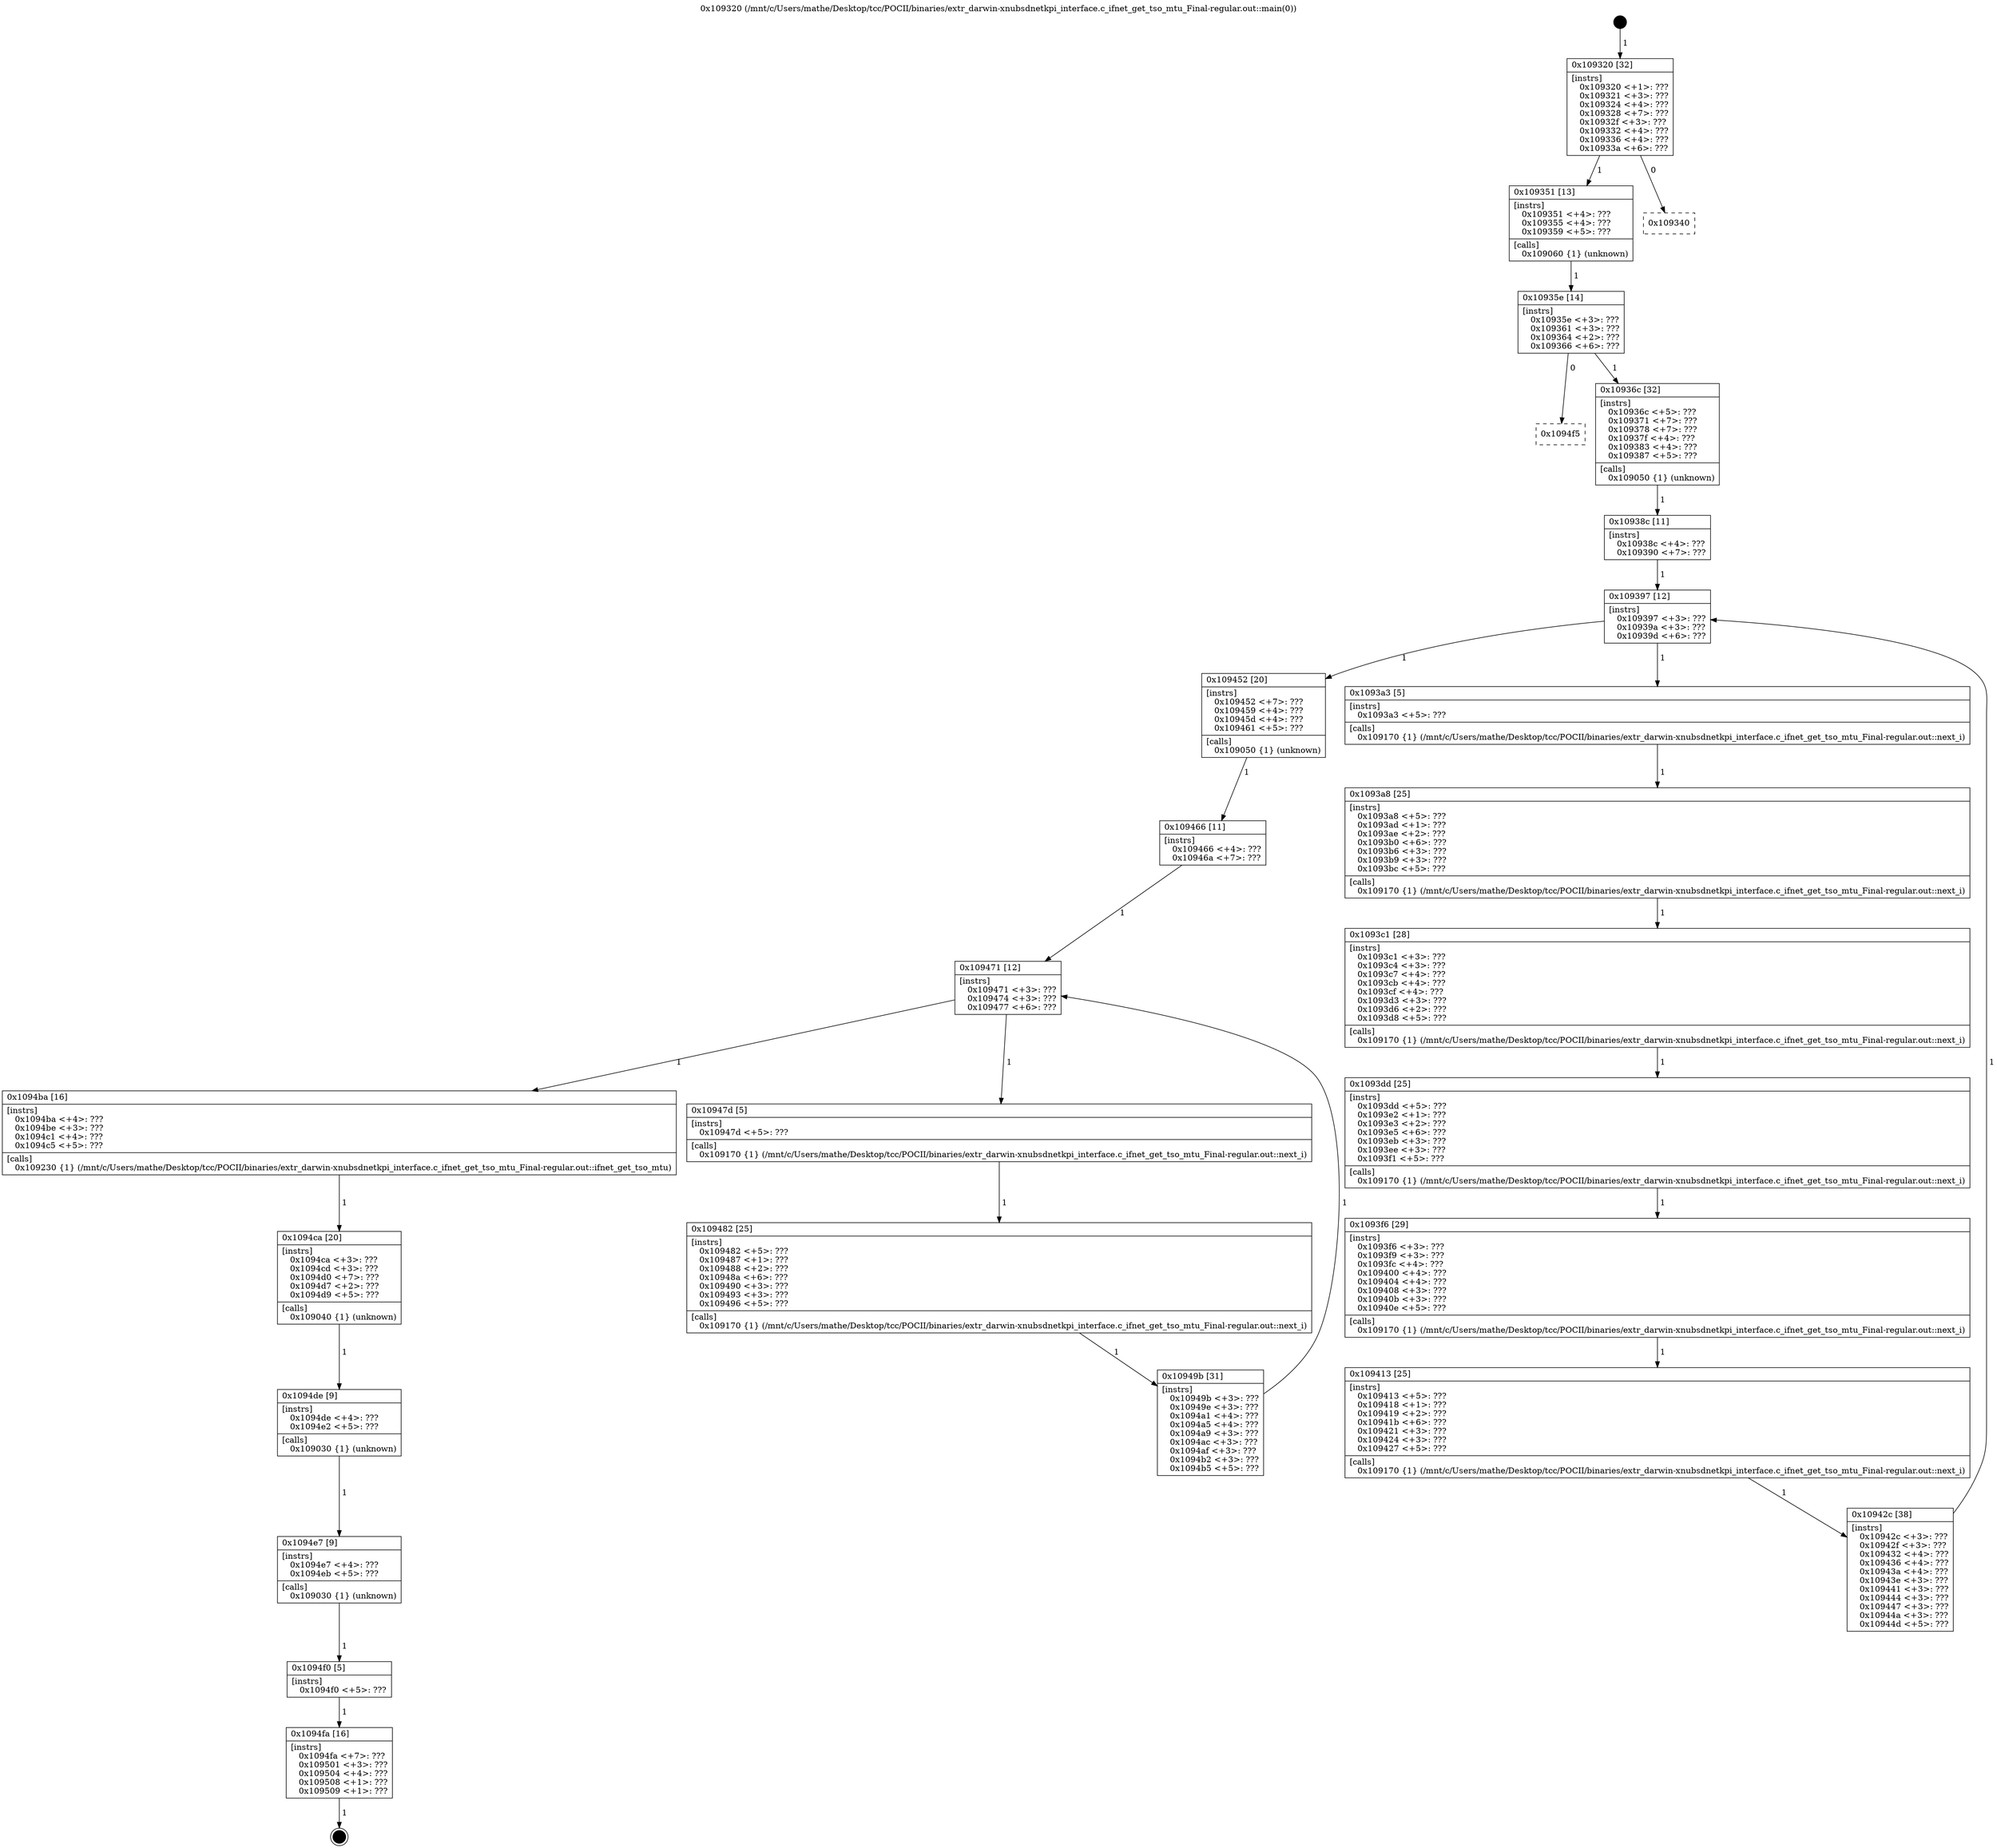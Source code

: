 digraph "0x109320" {
  label = "0x109320 (/mnt/c/Users/mathe/Desktop/tcc/POCII/binaries/extr_darwin-xnubsdnetkpi_interface.c_ifnet_get_tso_mtu_Final-regular.out::main(0))"
  labelloc = "t"
  node[shape=record]

  Entry [label="",width=0.3,height=0.3,shape=circle,fillcolor=black,style=filled]
  "0x109320" [label="{
     0x109320 [32]\l
     | [instrs]\l
     &nbsp;&nbsp;0x109320 \<+1\>: ???\l
     &nbsp;&nbsp;0x109321 \<+3\>: ???\l
     &nbsp;&nbsp;0x109324 \<+4\>: ???\l
     &nbsp;&nbsp;0x109328 \<+7\>: ???\l
     &nbsp;&nbsp;0x10932f \<+3\>: ???\l
     &nbsp;&nbsp;0x109332 \<+4\>: ???\l
     &nbsp;&nbsp;0x109336 \<+4\>: ???\l
     &nbsp;&nbsp;0x10933a \<+6\>: ???\l
  }"]
  "0x109351" [label="{
     0x109351 [13]\l
     | [instrs]\l
     &nbsp;&nbsp;0x109351 \<+4\>: ???\l
     &nbsp;&nbsp;0x109355 \<+4\>: ???\l
     &nbsp;&nbsp;0x109359 \<+5\>: ???\l
     | [calls]\l
     &nbsp;&nbsp;0x109060 \{1\} (unknown)\l
  }"]
  "0x109340" [label="{
     0x109340\l
  }", style=dashed]
  "0x10935e" [label="{
     0x10935e [14]\l
     | [instrs]\l
     &nbsp;&nbsp;0x10935e \<+3\>: ???\l
     &nbsp;&nbsp;0x109361 \<+3\>: ???\l
     &nbsp;&nbsp;0x109364 \<+2\>: ???\l
     &nbsp;&nbsp;0x109366 \<+6\>: ???\l
  }"]
  "0x1094f5" [label="{
     0x1094f5\l
  }", style=dashed]
  "0x10936c" [label="{
     0x10936c [32]\l
     | [instrs]\l
     &nbsp;&nbsp;0x10936c \<+5\>: ???\l
     &nbsp;&nbsp;0x109371 \<+7\>: ???\l
     &nbsp;&nbsp;0x109378 \<+7\>: ???\l
     &nbsp;&nbsp;0x10937f \<+4\>: ???\l
     &nbsp;&nbsp;0x109383 \<+4\>: ???\l
     &nbsp;&nbsp;0x109387 \<+5\>: ???\l
     | [calls]\l
     &nbsp;&nbsp;0x109050 \{1\} (unknown)\l
  }"]
  Exit [label="",width=0.3,height=0.3,shape=circle,fillcolor=black,style=filled,peripheries=2]
  "0x109397" [label="{
     0x109397 [12]\l
     | [instrs]\l
     &nbsp;&nbsp;0x109397 \<+3\>: ???\l
     &nbsp;&nbsp;0x10939a \<+3\>: ???\l
     &nbsp;&nbsp;0x10939d \<+6\>: ???\l
  }"]
  "0x109452" [label="{
     0x109452 [20]\l
     | [instrs]\l
     &nbsp;&nbsp;0x109452 \<+7\>: ???\l
     &nbsp;&nbsp;0x109459 \<+4\>: ???\l
     &nbsp;&nbsp;0x10945d \<+4\>: ???\l
     &nbsp;&nbsp;0x109461 \<+5\>: ???\l
     | [calls]\l
     &nbsp;&nbsp;0x109050 \{1\} (unknown)\l
  }"]
  "0x1093a3" [label="{
     0x1093a3 [5]\l
     | [instrs]\l
     &nbsp;&nbsp;0x1093a3 \<+5\>: ???\l
     | [calls]\l
     &nbsp;&nbsp;0x109170 \{1\} (/mnt/c/Users/mathe/Desktop/tcc/POCII/binaries/extr_darwin-xnubsdnetkpi_interface.c_ifnet_get_tso_mtu_Final-regular.out::next_i)\l
  }"]
  "0x1093a8" [label="{
     0x1093a8 [25]\l
     | [instrs]\l
     &nbsp;&nbsp;0x1093a8 \<+5\>: ???\l
     &nbsp;&nbsp;0x1093ad \<+1\>: ???\l
     &nbsp;&nbsp;0x1093ae \<+2\>: ???\l
     &nbsp;&nbsp;0x1093b0 \<+6\>: ???\l
     &nbsp;&nbsp;0x1093b6 \<+3\>: ???\l
     &nbsp;&nbsp;0x1093b9 \<+3\>: ???\l
     &nbsp;&nbsp;0x1093bc \<+5\>: ???\l
     | [calls]\l
     &nbsp;&nbsp;0x109170 \{1\} (/mnt/c/Users/mathe/Desktop/tcc/POCII/binaries/extr_darwin-xnubsdnetkpi_interface.c_ifnet_get_tso_mtu_Final-regular.out::next_i)\l
  }"]
  "0x1093c1" [label="{
     0x1093c1 [28]\l
     | [instrs]\l
     &nbsp;&nbsp;0x1093c1 \<+3\>: ???\l
     &nbsp;&nbsp;0x1093c4 \<+3\>: ???\l
     &nbsp;&nbsp;0x1093c7 \<+4\>: ???\l
     &nbsp;&nbsp;0x1093cb \<+4\>: ???\l
     &nbsp;&nbsp;0x1093cf \<+4\>: ???\l
     &nbsp;&nbsp;0x1093d3 \<+3\>: ???\l
     &nbsp;&nbsp;0x1093d6 \<+2\>: ???\l
     &nbsp;&nbsp;0x1093d8 \<+5\>: ???\l
     | [calls]\l
     &nbsp;&nbsp;0x109170 \{1\} (/mnt/c/Users/mathe/Desktop/tcc/POCII/binaries/extr_darwin-xnubsdnetkpi_interface.c_ifnet_get_tso_mtu_Final-regular.out::next_i)\l
  }"]
  "0x1093dd" [label="{
     0x1093dd [25]\l
     | [instrs]\l
     &nbsp;&nbsp;0x1093dd \<+5\>: ???\l
     &nbsp;&nbsp;0x1093e2 \<+1\>: ???\l
     &nbsp;&nbsp;0x1093e3 \<+2\>: ???\l
     &nbsp;&nbsp;0x1093e5 \<+6\>: ???\l
     &nbsp;&nbsp;0x1093eb \<+3\>: ???\l
     &nbsp;&nbsp;0x1093ee \<+3\>: ???\l
     &nbsp;&nbsp;0x1093f1 \<+5\>: ???\l
     | [calls]\l
     &nbsp;&nbsp;0x109170 \{1\} (/mnt/c/Users/mathe/Desktop/tcc/POCII/binaries/extr_darwin-xnubsdnetkpi_interface.c_ifnet_get_tso_mtu_Final-regular.out::next_i)\l
  }"]
  "0x1093f6" [label="{
     0x1093f6 [29]\l
     | [instrs]\l
     &nbsp;&nbsp;0x1093f6 \<+3\>: ???\l
     &nbsp;&nbsp;0x1093f9 \<+3\>: ???\l
     &nbsp;&nbsp;0x1093fc \<+4\>: ???\l
     &nbsp;&nbsp;0x109400 \<+4\>: ???\l
     &nbsp;&nbsp;0x109404 \<+4\>: ???\l
     &nbsp;&nbsp;0x109408 \<+3\>: ???\l
     &nbsp;&nbsp;0x10940b \<+3\>: ???\l
     &nbsp;&nbsp;0x10940e \<+5\>: ???\l
     | [calls]\l
     &nbsp;&nbsp;0x109170 \{1\} (/mnt/c/Users/mathe/Desktop/tcc/POCII/binaries/extr_darwin-xnubsdnetkpi_interface.c_ifnet_get_tso_mtu_Final-regular.out::next_i)\l
  }"]
  "0x109413" [label="{
     0x109413 [25]\l
     | [instrs]\l
     &nbsp;&nbsp;0x109413 \<+5\>: ???\l
     &nbsp;&nbsp;0x109418 \<+1\>: ???\l
     &nbsp;&nbsp;0x109419 \<+2\>: ???\l
     &nbsp;&nbsp;0x10941b \<+6\>: ???\l
     &nbsp;&nbsp;0x109421 \<+3\>: ???\l
     &nbsp;&nbsp;0x109424 \<+3\>: ???\l
     &nbsp;&nbsp;0x109427 \<+5\>: ???\l
     | [calls]\l
     &nbsp;&nbsp;0x109170 \{1\} (/mnt/c/Users/mathe/Desktop/tcc/POCII/binaries/extr_darwin-xnubsdnetkpi_interface.c_ifnet_get_tso_mtu_Final-regular.out::next_i)\l
  }"]
  "0x10942c" [label="{
     0x10942c [38]\l
     | [instrs]\l
     &nbsp;&nbsp;0x10942c \<+3\>: ???\l
     &nbsp;&nbsp;0x10942f \<+3\>: ???\l
     &nbsp;&nbsp;0x109432 \<+4\>: ???\l
     &nbsp;&nbsp;0x109436 \<+4\>: ???\l
     &nbsp;&nbsp;0x10943a \<+4\>: ???\l
     &nbsp;&nbsp;0x10943e \<+3\>: ???\l
     &nbsp;&nbsp;0x109441 \<+3\>: ???\l
     &nbsp;&nbsp;0x109444 \<+3\>: ???\l
     &nbsp;&nbsp;0x109447 \<+3\>: ???\l
     &nbsp;&nbsp;0x10944a \<+3\>: ???\l
     &nbsp;&nbsp;0x10944d \<+5\>: ???\l
  }"]
  "0x10938c" [label="{
     0x10938c [11]\l
     | [instrs]\l
     &nbsp;&nbsp;0x10938c \<+4\>: ???\l
     &nbsp;&nbsp;0x109390 \<+7\>: ???\l
  }"]
  "0x109471" [label="{
     0x109471 [12]\l
     | [instrs]\l
     &nbsp;&nbsp;0x109471 \<+3\>: ???\l
     &nbsp;&nbsp;0x109474 \<+3\>: ???\l
     &nbsp;&nbsp;0x109477 \<+6\>: ???\l
  }"]
  "0x1094ba" [label="{
     0x1094ba [16]\l
     | [instrs]\l
     &nbsp;&nbsp;0x1094ba \<+4\>: ???\l
     &nbsp;&nbsp;0x1094be \<+3\>: ???\l
     &nbsp;&nbsp;0x1094c1 \<+4\>: ???\l
     &nbsp;&nbsp;0x1094c5 \<+5\>: ???\l
     | [calls]\l
     &nbsp;&nbsp;0x109230 \{1\} (/mnt/c/Users/mathe/Desktop/tcc/POCII/binaries/extr_darwin-xnubsdnetkpi_interface.c_ifnet_get_tso_mtu_Final-regular.out::ifnet_get_tso_mtu)\l
  }"]
  "0x10947d" [label="{
     0x10947d [5]\l
     | [instrs]\l
     &nbsp;&nbsp;0x10947d \<+5\>: ???\l
     | [calls]\l
     &nbsp;&nbsp;0x109170 \{1\} (/mnt/c/Users/mathe/Desktop/tcc/POCII/binaries/extr_darwin-xnubsdnetkpi_interface.c_ifnet_get_tso_mtu_Final-regular.out::next_i)\l
  }"]
  "0x109482" [label="{
     0x109482 [25]\l
     | [instrs]\l
     &nbsp;&nbsp;0x109482 \<+5\>: ???\l
     &nbsp;&nbsp;0x109487 \<+1\>: ???\l
     &nbsp;&nbsp;0x109488 \<+2\>: ???\l
     &nbsp;&nbsp;0x10948a \<+6\>: ???\l
     &nbsp;&nbsp;0x109490 \<+3\>: ???\l
     &nbsp;&nbsp;0x109493 \<+3\>: ???\l
     &nbsp;&nbsp;0x109496 \<+5\>: ???\l
     | [calls]\l
     &nbsp;&nbsp;0x109170 \{1\} (/mnt/c/Users/mathe/Desktop/tcc/POCII/binaries/extr_darwin-xnubsdnetkpi_interface.c_ifnet_get_tso_mtu_Final-regular.out::next_i)\l
  }"]
  "0x10949b" [label="{
     0x10949b [31]\l
     | [instrs]\l
     &nbsp;&nbsp;0x10949b \<+3\>: ???\l
     &nbsp;&nbsp;0x10949e \<+3\>: ???\l
     &nbsp;&nbsp;0x1094a1 \<+4\>: ???\l
     &nbsp;&nbsp;0x1094a5 \<+4\>: ???\l
     &nbsp;&nbsp;0x1094a9 \<+3\>: ???\l
     &nbsp;&nbsp;0x1094ac \<+3\>: ???\l
     &nbsp;&nbsp;0x1094af \<+3\>: ???\l
     &nbsp;&nbsp;0x1094b2 \<+3\>: ???\l
     &nbsp;&nbsp;0x1094b5 \<+5\>: ???\l
  }"]
  "0x109466" [label="{
     0x109466 [11]\l
     | [instrs]\l
     &nbsp;&nbsp;0x109466 \<+4\>: ???\l
     &nbsp;&nbsp;0x10946a \<+7\>: ???\l
  }"]
  "0x1094ca" [label="{
     0x1094ca [20]\l
     | [instrs]\l
     &nbsp;&nbsp;0x1094ca \<+3\>: ???\l
     &nbsp;&nbsp;0x1094cd \<+3\>: ???\l
     &nbsp;&nbsp;0x1094d0 \<+7\>: ???\l
     &nbsp;&nbsp;0x1094d7 \<+2\>: ???\l
     &nbsp;&nbsp;0x1094d9 \<+5\>: ???\l
     | [calls]\l
     &nbsp;&nbsp;0x109040 \{1\} (unknown)\l
  }"]
  "0x1094de" [label="{
     0x1094de [9]\l
     | [instrs]\l
     &nbsp;&nbsp;0x1094de \<+4\>: ???\l
     &nbsp;&nbsp;0x1094e2 \<+5\>: ???\l
     | [calls]\l
     &nbsp;&nbsp;0x109030 \{1\} (unknown)\l
  }"]
  "0x1094e7" [label="{
     0x1094e7 [9]\l
     | [instrs]\l
     &nbsp;&nbsp;0x1094e7 \<+4\>: ???\l
     &nbsp;&nbsp;0x1094eb \<+5\>: ???\l
     | [calls]\l
     &nbsp;&nbsp;0x109030 \{1\} (unknown)\l
  }"]
  "0x1094f0" [label="{
     0x1094f0 [5]\l
     | [instrs]\l
     &nbsp;&nbsp;0x1094f0 \<+5\>: ???\l
  }"]
  "0x1094fa" [label="{
     0x1094fa [16]\l
     | [instrs]\l
     &nbsp;&nbsp;0x1094fa \<+7\>: ???\l
     &nbsp;&nbsp;0x109501 \<+3\>: ???\l
     &nbsp;&nbsp;0x109504 \<+4\>: ???\l
     &nbsp;&nbsp;0x109508 \<+1\>: ???\l
     &nbsp;&nbsp;0x109509 \<+1\>: ???\l
  }"]
  Entry -> "0x109320" [label=" 1"]
  "0x109320" -> "0x109351" [label=" 1"]
  "0x109320" -> "0x109340" [label=" 0"]
  "0x109351" -> "0x10935e" [label=" 1"]
  "0x10935e" -> "0x1094f5" [label=" 0"]
  "0x10935e" -> "0x10936c" [label=" 1"]
  "0x1094fa" -> Exit [label=" 1"]
  "0x10936c" -> "0x10938c" [label=" 1"]
  "0x109397" -> "0x109452" [label=" 1"]
  "0x109397" -> "0x1093a3" [label=" 1"]
  "0x1093a3" -> "0x1093a8" [label=" 1"]
  "0x1093a8" -> "0x1093c1" [label=" 1"]
  "0x1093c1" -> "0x1093dd" [label=" 1"]
  "0x1093dd" -> "0x1093f6" [label=" 1"]
  "0x1093f6" -> "0x109413" [label=" 1"]
  "0x109413" -> "0x10942c" [label=" 1"]
  "0x10938c" -> "0x109397" [label=" 1"]
  "0x10942c" -> "0x109397" [label=" 1"]
  "0x109452" -> "0x109466" [label=" 1"]
  "0x109471" -> "0x1094ba" [label=" 1"]
  "0x109471" -> "0x10947d" [label=" 1"]
  "0x10947d" -> "0x109482" [label=" 1"]
  "0x109482" -> "0x10949b" [label=" 1"]
  "0x109466" -> "0x109471" [label=" 1"]
  "0x10949b" -> "0x109471" [label=" 1"]
  "0x1094ba" -> "0x1094ca" [label=" 1"]
  "0x1094ca" -> "0x1094de" [label=" 1"]
  "0x1094de" -> "0x1094e7" [label=" 1"]
  "0x1094e7" -> "0x1094f0" [label=" 1"]
  "0x1094f0" -> "0x1094fa" [label=" 1"]
}
